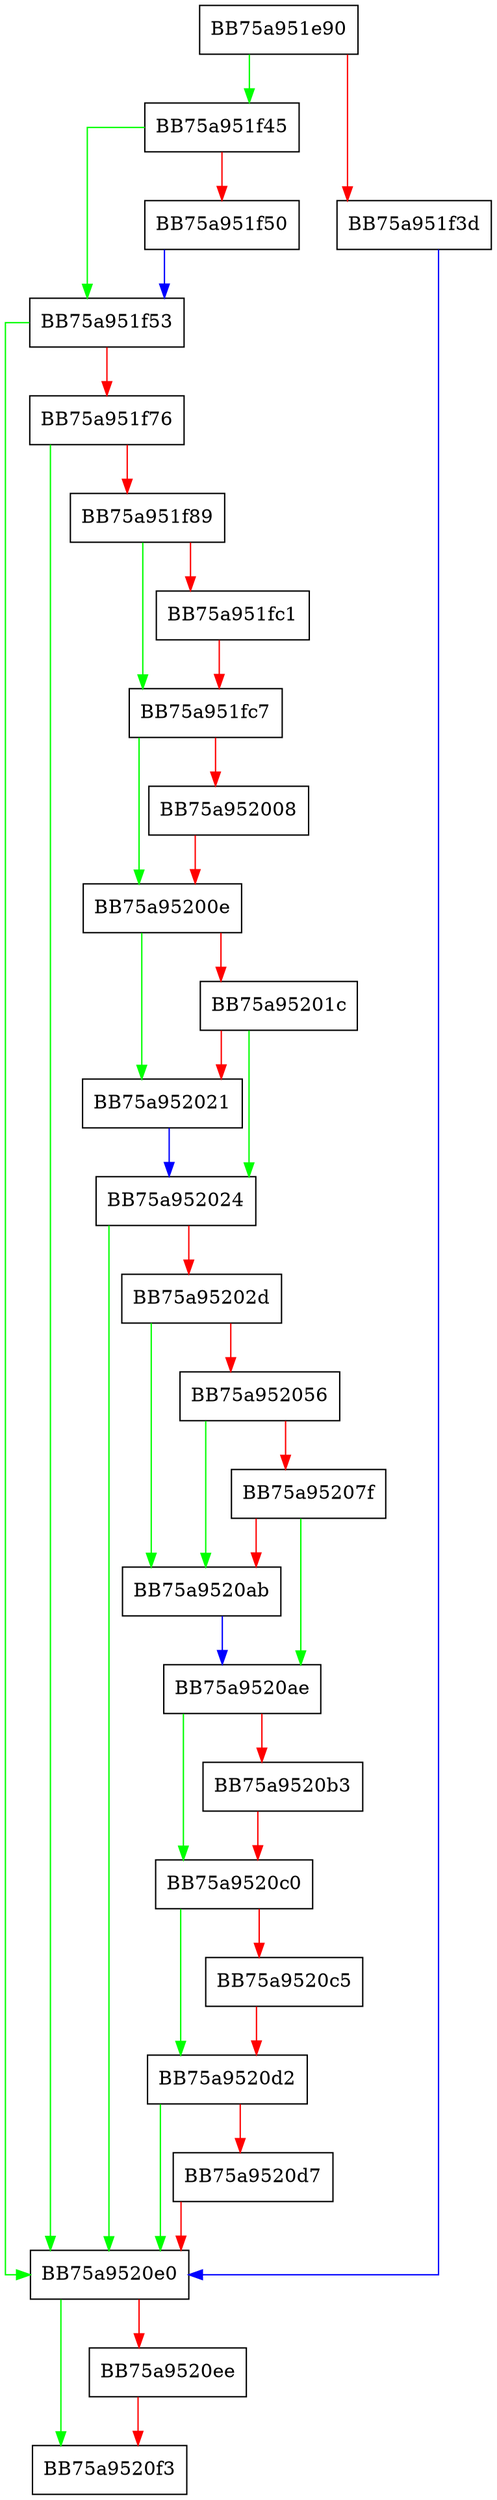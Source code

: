 digraph database_common {
  node [shape="box"];
  graph [splines=ortho];
  BB75a951e90 -> BB75a951f45 [color="green"];
  BB75a951e90 -> BB75a951f3d [color="red"];
  BB75a951f3d -> BB75a9520e0 [color="blue"];
  BB75a951f45 -> BB75a951f53 [color="green"];
  BB75a951f45 -> BB75a951f50 [color="red"];
  BB75a951f50 -> BB75a951f53 [color="blue"];
  BB75a951f53 -> BB75a9520e0 [color="green"];
  BB75a951f53 -> BB75a951f76 [color="red"];
  BB75a951f76 -> BB75a9520e0 [color="green"];
  BB75a951f76 -> BB75a951f89 [color="red"];
  BB75a951f89 -> BB75a951fc7 [color="green"];
  BB75a951f89 -> BB75a951fc1 [color="red"];
  BB75a951fc1 -> BB75a951fc7 [color="red"];
  BB75a951fc7 -> BB75a95200e [color="green"];
  BB75a951fc7 -> BB75a952008 [color="red"];
  BB75a952008 -> BB75a95200e [color="red"];
  BB75a95200e -> BB75a952021 [color="green"];
  BB75a95200e -> BB75a95201c [color="red"];
  BB75a95201c -> BB75a952024 [color="green"];
  BB75a95201c -> BB75a952021 [color="red"];
  BB75a952021 -> BB75a952024 [color="blue"];
  BB75a952024 -> BB75a9520e0 [color="green"];
  BB75a952024 -> BB75a95202d [color="red"];
  BB75a95202d -> BB75a9520ab [color="green"];
  BB75a95202d -> BB75a952056 [color="red"];
  BB75a952056 -> BB75a9520ab [color="green"];
  BB75a952056 -> BB75a95207f [color="red"];
  BB75a95207f -> BB75a9520ae [color="green"];
  BB75a95207f -> BB75a9520ab [color="red"];
  BB75a9520ab -> BB75a9520ae [color="blue"];
  BB75a9520ae -> BB75a9520c0 [color="green"];
  BB75a9520ae -> BB75a9520b3 [color="red"];
  BB75a9520b3 -> BB75a9520c0 [color="red"];
  BB75a9520c0 -> BB75a9520d2 [color="green"];
  BB75a9520c0 -> BB75a9520c5 [color="red"];
  BB75a9520c5 -> BB75a9520d2 [color="red"];
  BB75a9520d2 -> BB75a9520e0 [color="green"];
  BB75a9520d2 -> BB75a9520d7 [color="red"];
  BB75a9520d7 -> BB75a9520e0 [color="red"];
  BB75a9520e0 -> BB75a9520f3 [color="green"];
  BB75a9520e0 -> BB75a9520ee [color="red"];
  BB75a9520ee -> BB75a9520f3 [color="red"];
}